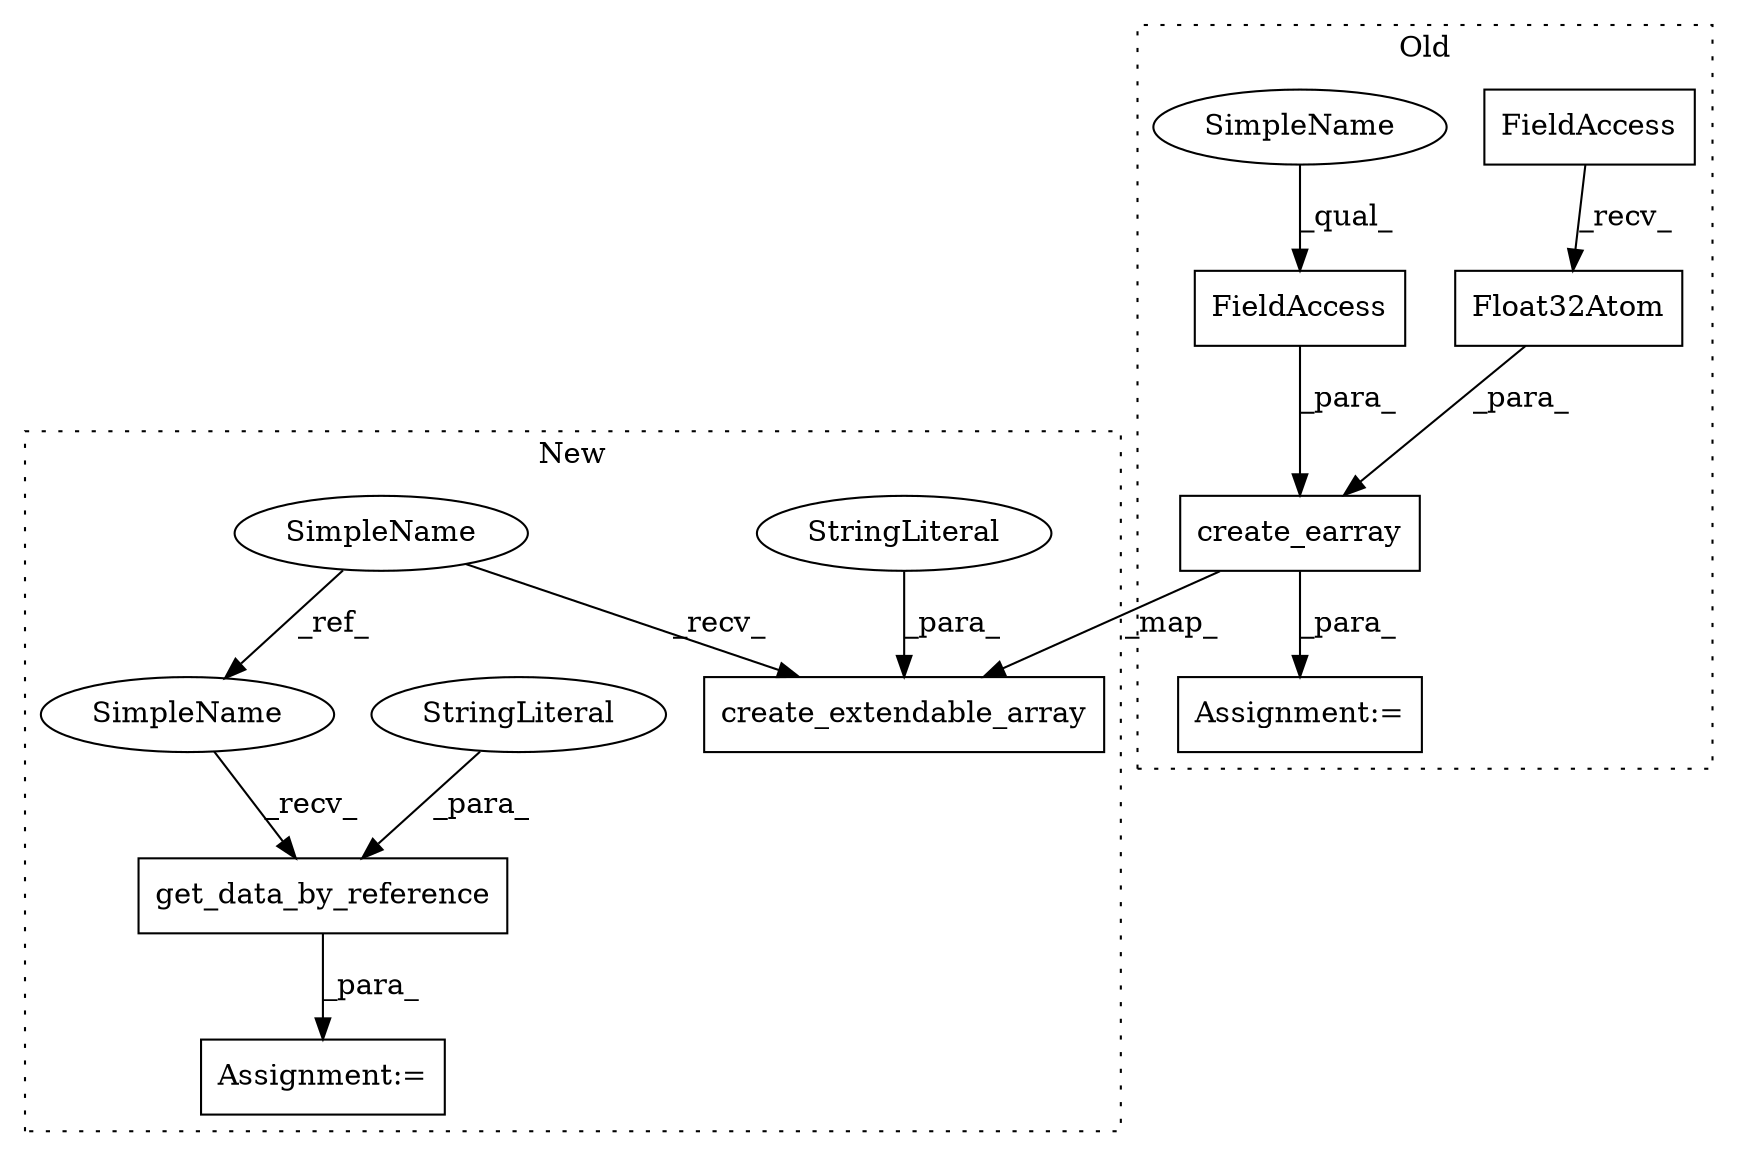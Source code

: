 digraph G {
subgraph cluster0 {
1 [label="Float32Atom" a="32" s="9702" l="13" shape="box"];
5 [label="create_earray" a="32" s="9655,9746" l="14,2" shape="box"];
6 [label="FieldAccess" a="22" s="9690" l="11" shape="box"];
7 [label="FieldAccess" a="22" s="9669" l="8" shape="box"];
8 [label="Assignment:=" a="7" s="9650" l="1" shape="box"];
13 [label="SimpleName" a="42" s="9669" l="3" shape="ellipse"];
label = "Old";
style="dotted";
}
subgraph cluster1 {
2 [label="get_data_by_reference" a="32" s="10023,10056" l="22,1" shape="box"];
3 [label="SimpleName" a="42" s="9904" l="3" shape="ellipse"];
4 [label="create_extendable_array" a="32" s="9932,10009" l="24,1" shape="box"];
9 [label="Assignment:=" a="7" s="10018" l="1" shape="box"];
10 [label="StringLiteral" a="45" s="10045" l="11" shape="ellipse"];
11 [label="StringLiteral" a="45" s="10000" l="9" shape="ellipse"];
12 [label="SimpleName" a="42" s="10019" l="3" shape="ellipse"];
label = "New";
style="dotted";
}
1 -> 5 [label="_para_"];
2 -> 9 [label="_para_"];
3 -> 4 [label="_recv_"];
3 -> 12 [label="_ref_"];
5 -> 4 [label="_map_"];
5 -> 8 [label="_para_"];
6 -> 1 [label="_recv_"];
7 -> 5 [label="_para_"];
10 -> 2 [label="_para_"];
11 -> 4 [label="_para_"];
12 -> 2 [label="_recv_"];
13 -> 7 [label="_qual_"];
}